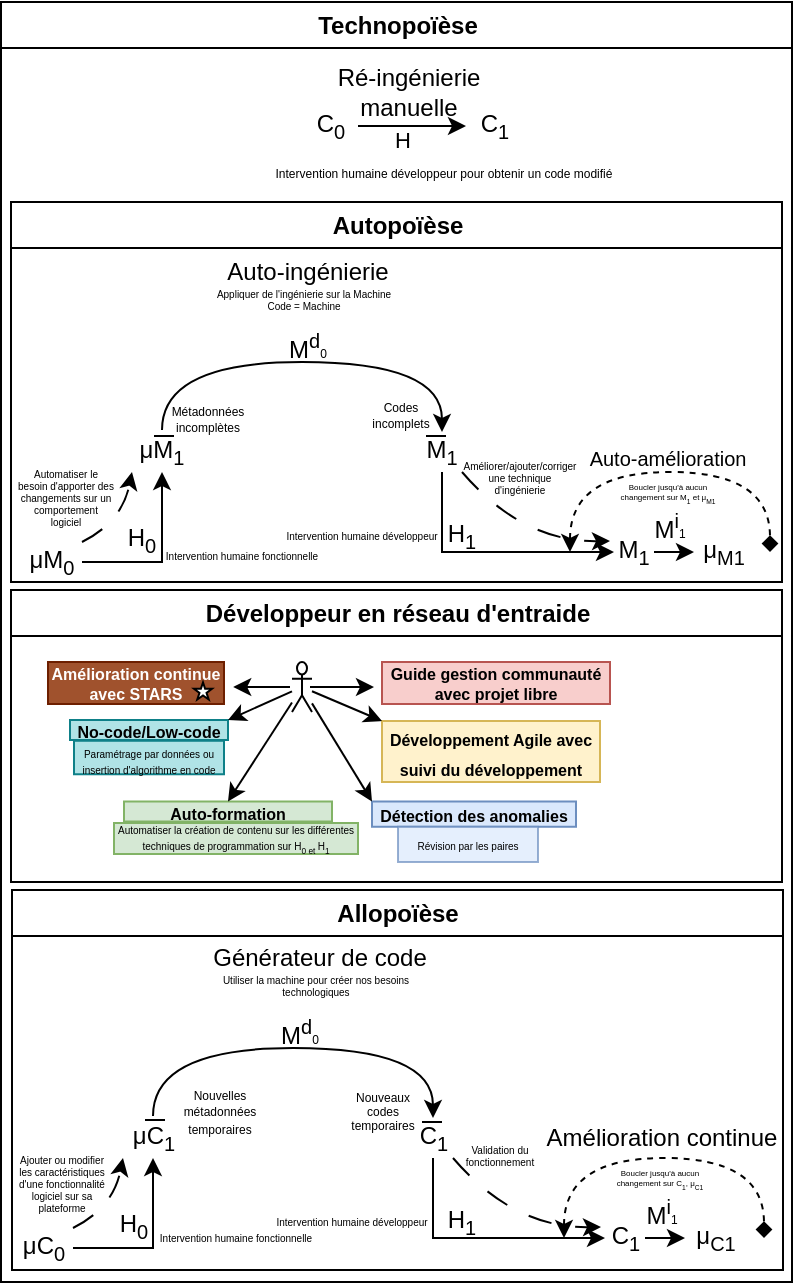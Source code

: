<mxfile version="21.0.8" type="device"><diagram name="Page-1" id="H6X79qpipquMsz1ulPpb"><mxGraphModel dx="2262" dy="868" grid="1" gridSize="10" guides="1" tooltips="1" connect="1" arrows="1" fold="1" page="1" pageScale="1" pageWidth="827" pageHeight="1169" math="0" shadow="0"><root><mxCell id="0"/><mxCell id="1" parent="0"/><mxCell id="qXLcunqzcu00ps4WEuLg-1" value="H&lt;sub&gt;1&lt;/sub&gt;" style="text;html=1;strokeColor=none;fillColor=none;align=center;verticalAlign=middle;whiteSpace=wrap;rounded=0;" parent="1" vertex="1"><mxGeometry x="460" y="552" width="60" height="30" as="geometry"/></mxCell><mxCell id="qXLcunqzcu00ps4WEuLg-2" value="H&lt;sub&gt;0&lt;/sub&gt;" style="text;html=1;strokeColor=none;fillColor=none;align=center;verticalAlign=middle;whiteSpace=wrap;rounded=0;" parent="1" vertex="1"><mxGeometry x="300" y="554" width="60" height="30" as="geometry"/></mxCell><mxCell id="qXLcunqzcu00ps4WEuLg-8" style="edgeStyle=orthogonalEdgeStyle;rounded=0;orthogonalLoop=1;jettySize=auto;html=1;" parent="1" source="qXLcunqzcu00ps4WEuLg-3" target="qXLcunqzcu00ps4WEuLg-5" edge="1"><mxGeometry relative="1" as="geometry"/></mxCell><mxCell id="qXLcunqzcu00ps4WEuLg-3" value="μ&lt;sub&gt;&lt;/sub&gt;M&lt;sub&gt;0&lt;/sub&gt;" style="text;html=1;strokeColor=none;fillColor=none;align=center;verticalAlign=middle;whiteSpace=wrap;rounded=0;" parent="1" vertex="1"><mxGeometry x="270" y="570" width="30" height="20" as="geometry"/></mxCell><mxCell id="lAiLHKj1GxSyFN-BF3O8-19" style="edgeStyle=orthogonalEdgeStyle;rounded=0;orthogonalLoop=1;jettySize=auto;html=1;" parent="1" source="qXLcunqzcu00ps4WEuLg-4" target="lAiLHKj1GxSyFN-BF3O8-17" edge="1"><mxGeometry relative="1" as="geometry"><Array as="points"><mxPoint x="596" y="575"/><mxPoint x="596" y="575"/></Array></mxGeometry></mxCell><mxCell id="qXLcunqzcu00ps4WEuLg-4" value="M&lt;sub&gt;1&lt;/sub&gt;" style="text;html=1;strokeColor=none;fillColor=none;align=center;verticalAlign=middle;whiteSpace=wrap;rounded=0;" parent="1" vertex="1"><mxGeometry x="566" y="560" width="20" height="30" as="geometry"/></mxCell><mxCell id="qXLcunqzcu00ps4WEuLg-9" style="edgeStyle=orthogonalEdgeStyle;rounded=0;orthogonalLoop=1;jettySize=auto;html=1;curved=1;" parent="1" source="qXLcunqzcu00ps4WEuLg-5" target="qXLcunqzcu00ps4WEuLg-6" edge="1"><mxGeometry relative="1" as="geometry"><Array as="points"><mxPoint x="340" y="480"/><mxPoint x="480" y="480"/></Array></mxGeometry></mxCell><mxCell id="qXLcunqzcu00ps4WEuLg-5" value="μ&lt;sub&gt;&lt;/sub&gt;M&lt;sub&gt;1&lt;/sub&gt;" style="text;html=1;strokeColor=none;fillColor=none;align=center;verticalAlign=middle;whiteSpace=wrap;rounded=0;" parent="1" vertex="1"><mxGeometry x="325" y="514" width="30" height="21" as="geometry"/></mxCell><mxCell id="qXLcunqzcu00ps4WEuLg-12" style="edgeStyle=orthogonalEdgeStyle;rounded=0;orthogonalLoop=1;jettySize=auto;html=1;entryX=0;entryY=0.5;entryDx=0;entryDy=0;" parent="1" source="qXLcunqzcu00ps4WEuLg-6" target="qXLcunqzcu00ps4WEuLg-4" edge="1"><mxGeometry relative="1" as="geometry"><Array as="points"><mxPoint x="480" y="575"/></Array></mxGeometry></mxCell><mxCell id="qXLcunqzcu00ps4WEuLg-6" value="M&lt;sub&gt;1&lt;/sub&gt;" style="text;html=1;strokeColor=none;fillColor=none;align=center;verticalAlign=middle;whiteSpace=wrap;rounded=0;" parent="1" vertex="1"><mxGeometry x="470" y="515" width="20" height="20" as="geometry"/></mxCell><mxCell id="qXLcunqzcu00ps4WEuLg-7" value="M&lt;sup&gt;d&lt;/sup&gt;&lt;font style=&quot;font-size: 9px;&quot;&gt;&lt;font style=&quot;font-size: 8px;&quot;&gt;&lt;font style=&quot;font-size: 7px;&quot;&gt;&lt;font style=&quot;font-size: 6px;&quot;&gt;0&lt;/font&gt;&lt;/font&gt;&lt;/font&gt;&lt;/font&gt;" style="text;html=1;strokeColor=none;fillColor=none;align=center;verticalAlign=middle;whiteSpace=wrap;rounded=0;" parent="1" vertex="1"><mxGeometry x="383" y="457" width="60" height="30" as="geometry"/></mxCell><mxCell id="lAiLHKj1GxSyFN-BF3O8-1" value="C&lt;sub&gt;0&lt;/sub&gt;" style="text;html=1;strokeColor=none;fillColor=none;align=center;verticalAlign=middle;whiteSpace=wrap;rounded=0;" parent="1" vertex="1"><mxGeometry x="411" y="347" width="27" height="30" as="geometry"/></mxCell><mxCell id="lAiLHKj1GxSyFN-BF3O8-2" value="C&lt;sub&gt;1&lt;/sub&gt;" style="text;html=1;strokeColor=none;fillColor=none;align=center;verticalAlign=middle;whiteSpace=wrap;rounded=0;" parent="1" vertex="1"><mxGeometry x="492" y="347" width="29" height="30" as="geometry"/></mxCell><mxCell id="lAiLHKj1GxSyFN-BF3O8-3" value="" style="endArrow=classic;html=1;rounded=0;exitX=1;exitY=0.5;exitDx=0;exitDy=0;" parent="1" source="lAiLHKj1GxSyFN-BF3O8-1" target="lAiLHKj1GxSyFN-BF3O8-2" edge="1"><mxGeometry width="50" height="50" relative="1" as="geometry"><mxPoint x="538" y="337" as="sourcePoint"/><mxPoint x="588" y="287" as="targetPoint"/></mxGeometry></mxCell><mxCell id="lAiLHKj1GxSyFN-BF3O8-4" value="H" style="edgeLabel;html=1;align=center;verticalAlign=middle;resizable=0;points=[];" parent="lAiLHKj1GxSyFN-BF3O8-3" vertex="1" connectable="0"><mxGeometry x="-0.225" y="1" relative="1" as="geometry"><mxPoint x="1" y="8" as="offset"/></mxGeometry></mxCell><mxCell id="lAiLHKj1GxSyFN-BF3O8-5" value="Ré-ingénierie manuelle" style="text;html=1;strokeColor=none;fillColor=none;align=center;verticalAlign=middle;whiteSpace=wrap;rounded=0;" parent="1" vertex="1"><mxGeometry x="422" y="330" width="83" height="30" as="geometry"/></mxCell><mxCell id="lAiLHKj1GxSyFN-BF3O8-6" value="" style="endArrow=none;html=1;rounded=0;" parent="1" edge="1"><mxGeometry width="50" height="50" relative="1" as="geometry"><mxPoint x="472" y="517" as="sourcePoint"/><mxPoint x="482" y="517" as="targetPoint"/></mxGeometry></mxCell><mxCell id="lAiLHKj1GxSyFN-BF3O8-9" value="M&lt;sup&gt;i&lt;/sup&gt;&lt;font style=&quot;font-size: 9px;&quot;&gt;&lt;font style=&quot;font-size: 8px;&quot;&gt;&lt;font style=&quot;font-size: 7px;&quot;&gt;&lt;font style=&quot;font-size: 6px;&quot;&gt;1&lt;/font&gt;&lt;/font&gt;&lt;/font&gt;&lt;/font&gt;" style="text;html=1;strokeColor=none;fillColor=none;align=center;verticalAlign=middle;whiteSpace=wrap;rounded=0;" parent="1" vertex="1"><mxGeometry x="564" y="547" width="60" height="30" as="geometry"/></mxCell><mxCell id="lAiLHKj1GxSyFN-BF3O8-10" value="Codes incomplets" style="text;html=1;strokeColor=none;fillColor=none;align=center;verticalAlign=middle;whiteSpace=wrap;rounded=0;fontSize=6;" parent="1" vertex="1"><mxGeometry x="438" y="496" width="43" height="22" as="geometry"/></mxCell><mxCell id="lAiLHKj1GxSyFN-BF3O8-14" value="" style="endArrow=none;html=1;rounded=0;" parent="1" edge="1"><mxGeometry width="50" height="50" relative="1" as="geometry"><mxPoint x="336" y="517" as="sourcePoint"/><mxPoint x="346" y="517" as="targetPoint"/></mxGeometry></mxCell><mxCell id="lAiLHKj1GxSyFN-BF3O8-15" value="&lt;div style=&quot;font-size: 6px;&quot;&gt;&lt;font style=&quot;font-size: 6px;&quot;&gt;Métadonnées&lt;/font&gt;&lt;/div&gt;&lt;div style=&quot;font-size: 6px;&quot;&gt;&lt;font style=&quot;font-size: 6px;&quot;&gt;incomplètes&lt;br style=&quot;font-size: 7px;&quot;&gt;&lt;/font&gt;&lt;/div&gt;" style="text;html=1;strokeColor=none;fillColor=none;align=center;verticalAlign=middle;whiteSpace=wrap;rounded=0;fontSize=7;" parent="1" vertex="1"><mxGeometry x="332.5" y="494" width="60" height="30" as="geometry"/></mxCell><mxCell id="lAiLHKj1GxSyFN-BF3O8-16" value="Auto-ingénierie" style="text;html=1;strokeColor=none;fillColor=none;align=center;verticalAlign=middle;whiteSpace=wrap;rounded=0;" parent="1" vertex="1"><mxGeometry x="366" y="420" width="94" height="30" as="geometry"/></mxCell><mxCell id="lAiLHKj1GxSyFN-BF3O8-17" value="μ&lt;sub&gt;M1&lt;/sub&gt;" style="text;html=1;strokeColor=none;fillColor=none;align=center;verticalAlign=middle;whiteSpace=wrap;rounded=0;" parent="1" vertex="1"><mxGeometry x="606" y="560" width="30" height="30" as="geometry"/></mxCell><mxCell id="lAiLHKj1GxSyFN-BF3O8-21" value="" style="endArrow=diamond;dashed=1;html=1;rounded=0;edgeStyle=orthogonalEdgeStyle;curved=1;startArrow=classic;startFill=1;endFill=1;" parent="1" edge="1"><mxGeometry width="50" height="50" relative="1" as="geometry"><mxPoint x="544" y="575" as="sourcePoint"/><mxPoint x="644" y="575" as="targetPoint"/><Array as="points"><mxPoint x="544" y="535"/><mxPoint x="644" y="535"/></Array></mxGeometry></mxCell><mxCell id="lAiLHKj1GxSyFN-BF3O8-22" value="&lt;font style=&quot;font-size: 11px;&quot;&gt;&lt;font style=&quot;font-size: 10px;&quot;&gt;Auto-amélioration&lt;/font&gt;&lt;/font&gt;" style="text;html=1;strokeColor=none;fillColor=none;align=center;verticalAlign=middle;whiteSpace=wrap;rounded=0;" parent="1" vertex="1"><mxGeometry x="550" y="521" width="86" height="14" as="geometry"/></mxCell><mxCell id="lAiLHKj1GxSyFN-BF3O8-23" value="Boucler jusqu'à aucun changement sur M&lt;sub&gt;1&lt;/sub&gt; et μ&lt;sub&gt;M1&lt;/sub&gt;" style="text;html=1;strokeColor=none;fillColor=none;align=center;verticalAlign=middle;whiteSpace=wrap;rounded=0;fontSize=4;" parent="1" vertex="1"><mxGeometry x="564" y="542" width="58" height="8" as="geometry"/></mxCell><mxCell id="lAiLHKj1GxSyFN-BF3O8-27" value="&lt;div&gt;Appliquer de l'ingénierie sur la Machine&lt;/div&gt;&lt;div&gt;Code = Machine&lt;/div&gt;" style="text;html=1;strokeColor=none;fillColor=none;align=center;verticalAlign=middle;whiteSpace=wrap;rounded=0;fontSize=5;" parent="1" vertex="1"><mxGeometry x="356" y="433" width="110" height="30" as="geometry"/></mxCell><mxCell id="lAiLHKj1GxSyFN-BF3O8-28" value="" style="endArrow=classic;html=1;exitX=1;exitY=0;exitDx=0;exitDy=0;dashed=1;dashPattern=12 12;entryX=0;entryY=1;entryDx=0;entryDy=0;curved=1;" parent="1" source="qXLcunqzcu00ps4WEuLg-3" target="qXLcunqzcu00ps4WEuLg-5" edge="1"><mxGeometry width="50" height="50" relative="1" as="geometry"><mxPoint x="270" y="550" as="sourcePoint"/><mxPoint x="350" y="490" as="targetPoint"/><Array as="points"><mxPoint x="320" y="560"/></Array></mxGeometry></mxCell><mxCell id="lAiLHKj1GxSyFN-BF3O8-29" value="Automatiser le besoin d'apporter des changements sur un comportement logiciel" style="text;html=1;strokeColor=none;fillColor=none;align=center;verticalAlign=middle;whiteSpace=wrap;rounded=0;fontSize=5;" parent="1" vertex="1"><mxGeometry x="267" y="532" width="50" height="30" as="geometry"/></mxCell><mxCell id="lAiLHKj1GxSyFN-BF3O8-32" value="" style="endArrow=classic;html=1;entryX=0;entryY=0.75;entryDx=0;entryDy=0;dashed=1;dashPattern=12 12;exitX=1;exitY=1;exitDx=0;exitDy=0;curved=1;" parent="1" source="qXLcunqzcu00ps4WEuLg-6" target="lAiLHKj1GxSyFN-BF3O8-9" edge="1"><mxGeometry width="50" height="50" relative="1" as="geometry"><mxPoint x="470" y="490" as="sourcePoint"/><mxPoint x="460" y="560" as="targetPoint"/><Array as="points"><mxPoint x="520" y="570"/></Array></mxGeometry></mxCell><mxCell id="lAiLHKj1GxSyFN-BF3O8-33" value="&lt;div style=&quot;font-size: 5px;&quot;&gt;&lt;font style=&quot;font-size: 5px;&quot;&gt;Améliorer/ajouter/corriger une technique d'ingénierie&lt;br&gt;&lt;/font&gt;&lt;/div&gt;" style="text;html=1;strokeColor=none;fillColor=none;align=center;verticalAlign=middle;whiteSpace=wrap;rounded=0;" parent="1" vertex="1"><mxGeometry x="489" y="522" width="60" height="30" as="geometry"/></mxCell><mxCell id="yT2QsLqup_eKdRdo7RIF-11" value="Autopoïèse" style="swimlane;whiteSpace=wrap;html=1;" vertex="1" parent="1"><mxGeometry x="264.5" y="400" width="385.5" height="190" as="geometry"/></mxCell><mxCell id="yT2QsLqup_eKdRdo7RIF-46" value="&lt;font style=&quot;font-size: 5px;&quot;&gt;Intervention humaine fonctionnelle&lt;/font&gt;" style="text;html=1;strokeColor=none;fillColor=none;align=center;verticalAlign=middle;whiteSpace=wrap;rounded=0;" vertex="1" parent="yT2QsLqup_eKdRdo7RIF-11"><mxGeometry x="74" y="167" width="82" height="15" as="geometry"/></mxCell><mxCell id="yT2QsLqup_eKdRdo7RIF-47" value="&lt;font style=&quot;font-size: 5px;&quot;&gt;Intervention humaine développeur&lt;br&gt;&lt;/font&gt;" style="text;html=1;strokeColor=none;fillColor=none;align=center;verticalAlign=middle;whiteSpace=wrap;rounded=0;" vertex="1" parent="yT2QsLqup_eKdRdo7RIF-11"><mxGeometry x="134.5" y="157" width="82" height="15" as="geometry"/></mxCell><mxCell id="yT2QsLqup_eKdRdo7RIF-12" value="Développeur en réseau d'entraide" style="swimlane;whiteSpace=wrap;html=1;" vertex="1" parent="1"><mxGeometry x="264.5" y="594" width="385.5" height="146" as="geometry"/></mxCell><mxCell id="lAiLHKj1GxSyFN-BF3O8-26" value="&lt;p style=&quot;line-height: 50%;&quot;&gt;&lt;font style=&quot;font-size: 11px;&quot;&gt;&lt;font style=&quot;font-size: 10px;&quot;&gt;&lt;font style=&quot;font-size: 9px;&quot;&gt;&lt;font style=&quot;font-size: 8px;&quot;&gt;&lt;font style=&quot;font-size: 7px;&quot;&gt;&lt;font style=&quot;font-size: 6px;&quot;&gt;&lt;font style=&quot;font-size: 5px;&quot;&gt;Automatiser la création de contenu sur les différentes techniques de programmation sur &lt;/font&gt;&lt;/font&gt;&lt;/font&gt;&lt;/font&gt;&lt;/font&gt;&lt;/font&gt;&lt;/font&gt;&lt;font style=&quot;font-size: 5px;&quot;&gt;H&lt;sub&gt;0 et &lt;/sub&gt;&lt;/font&gt;&lt;font style=&quot;font-size: 5px;&quot;&gt;H&lt;sub&gt;1&lt;/sub&gt;&lt;/font&gt;&lt;/p&gt;" style="text;html=1;strokeColor=#82b366;fillColor=#d5e8d4;align=center;verticalAlign=middle;whiteSpace=wrap;rounded=0;" parent="yT2QsLqup_eKdRdo7RIF-12" vertex="1"><mxGeometry x="51.5" y="116.5" width="122" height="15.5" as="geometry"/></mxCell><mxCell id="lAiLHKj1GxSyFN-BF3O8-42" style="edgeStyle=orthogonalEdgeStyle;rounded=0;orthogonalLoop=1;jettySize=auto;html=1;entryX=0.991;entryY=0.457;entryDx=0;entryDy=0;entryPerimeter=0;" parent="yT2QsLqup_eKdRdo7RIF-12" edge="1"><mxGeometry relative="1" as="geometry"><mxPoint x="139.5" y="48.497" as="sourcePoint"/><mxPoint x="111.06" y="48.312" as="targetPoint"/></mxGeometry></mxCell><mxCell id="lAiLHKj1GxSyFN-BF3O8-43" style="edgeStyle=orthogonalEdgeStyle;rounded=0;orthogonalLoop=1;jettySize=auto;html=1;" parent="yT2QsLqup_eKdRdo7RIF-12" edge="1"><mxGeometry relative="1" as="geometry"><mxPoint x="181.5" y="48" as="targetPoint"/><mxPoint x="149.5" y="48.497" as="sourcePoint"/></mxGeometry></mxCell><mxCell id="lAiLHKj1GxSyFN-BF3O8-35" value="" style="shape=umlActor;verticalLabelPosition=bottom;verticalAlign=top;html=1;outlineConnect=0;" parent="yT2QsLqup_eKdRdo7RIF-12" vertex="1"><mxGeometry x="140.5" y="36" width="10" height="25" as="geometry"/></mxCell><mxCell id="lAiLHKj1GxSyFN-BF3O8-38" value="Amélioration continue avec STARS" style="text;html=1;align=center;verticalAlign=middle;whiteSpace=wrap;rounded=0;fontSize=8;fontStyle=1;fillColor=#a0522d;strokeColor=#6D1F00;fontColor=#ffffff;" parent="yT2QsLqup_eKdRdo7RIF-12" vertex="1"><mxGeometry x="18.5" y="36" width="88" height="21" as="geometry"/></mxCell><mxCell id="lAiLHKj1GxSyFN-BF3O8-41" value="Guide gestion communauté avec projet libre" style="text;html=1;strokeColor=#b85450;fillColor=#f8cecc;align=center;verticalAlign=middle;whiteSpace=wrap;rounded=0;fontSize=8;fontStyle=1" parent="yT2QsLqup_eKdRdo7RIF-12" vertex="1"><mxGeometry x="185.5" y="36" width="114" height="21" as="geometry"/></mxCell><mxCell id="lAiLHKj1GxSyFN-BF3O8-46" value="&lt;font style=&quot;font-size: 8px;&quot;&gt;Détection des anomalies&lt;/font&gt;" style="text;html=1;strokeColor=#6c8ebf;fillColor=#dae8fc;align=center;verticalAlign=middle;whiteSpace=wrap;rounded=0;fontStyle=1" parent="yT2QsLqup_eKdRdo7RIF-12" vertex="1"><mxGeometry x="180.5" y="105.75" width="102" height="12.63" as="geometry"/></mxCell><mxCell id="yT2QsLqup_eKdRdo7RIF-6" style="rounded=0;orthogonalLoop=1;jettySize=auto;html=1;entryX=0;entryY=0;entryDx=0;entryDy=0;" edge="1" parent="yT2QsLqup_eKdRdo7RIF-12" source="lAiLHKj1GxSyFN-BF3O8-35" target="lAiLHKj1GxSyFN-BF3O8-46"><mxGeometry relative="1" as="geometry"/></mxCell><mxCell id="lAiLHKj1GxSyFN-BF3O8-48" value="&lt;font style=&quot;font-size: 8px;&quot;&gt;&lt;b&gt;No-code/Low-code&lt;/b&gt;&lt;/font&gt;" style="text;html=1;strokeColor=#0e8088;fillColor=#b0e3e6;align=center;verticalAlign=middle;whiteSpace=wrap;rounded=0;" parent="yT2QsLqup_eKdRdo7RIF-12" vertex="1"><mxGeometry x="29.5" y="65" width="79" height="10" as="geometry"/></mxCell><mxCell id="yT2QsLqup_eKdRdo7RIF-4" style="rounded=0;orthogonalLoop=1;jettySize=auto;html=1;entryX=1;entryY=0;entryDx=0;entryDy=0;" edge="1" parent="yT2QsLqup_eKdRdo7RIF-12" source="lAiLHKj1GxSyFN-BF3O8-35" target="lAiLHKj1GxSyFN-BF3O8-48"><mxGeometry relative="1" as="geometry"/></mxCell><mxCell id="yT2QsLqup_eKdRdo7RIF-2" value="&lt;font style=&quot;font-size: 8px;&quot;&gt;&lt;b&gt;Développement Agile avec suivi du développement&lt;/b&gt;&lt;/font&gt;" style="text;html=1;strokeColor=#d6b656;fillColor=#fff2cc;align=center;verticalAlign=middle;whiteSpace=wrap;rounded=0;" vertex="1" parent="yT2QsLqup_eKdRdo7RIF-12"><mxGeometry x="185.5" y="65.5" width="109" height="30.5" as="geometry"/></mxCell><mxCell id="yT2QsLqup_eKdRdo7RIF-5" style="rounded=0;orthogonalLoop=1;jettySize=auto;html=1;entryX=0;entryY=0;entryDx=0;entryDy=0;" edge="1" parent="yT2QsLqup_eKdRdo7RIF-12" source="lAiLHKj1GxSyFN-BF3O8-35" target="yT2QsLqup_eKdRdo7RIF-2"><mxGeometry relative="1" as="geometry"/></mxCell><mxCell id="yT2QsLqup_eKdRdo7RIF-3" value="&lt;p style=&quot;line-height: 50%;&quot;&gt;&lt;font style=&quot;font-size: 5px;&quot;&gt;Paramétrage par données ou insertion d'algorithme en code&lt;br&gt;&lt;/font&gt;&lt;/p&gt;" style="text;html=1;strokeColor=#0e8088;fillColor=#b0e3e6;align=center;verticalAlign=middle;whiteSpace=wrap;rounded=0;" vertex="1" parent="yT2QsLqup_eKdRdo7RIF-12"><mxGeometry x="31.5" y="75.38" width="75" height="16.75" as="geometry"/></mxCell><mxCell id="lAiLHKj1GxSyFN-BF3O8-25" value="&lt;div&gt;&lt;font style=&quot;font-size: 8px;&quot;&gt;Auto-formation&lt;/font&gt;&lt;/div&gt;" style="text;html=1;strokeColor=#82b366;fillColor=#d5e8d4;align=center;verticalAlign=middle;whiteSpace=wrap;rounded=0;fontStyle=1" parent="yT2QsLqup_eKdRdo7RIF-12" vertex="1"><mxGeometry x="56.5" y="105.75" width="104" height="10" as="geometry"/></mxCell><mxCell id="lAiLHKj1GxSyFN-BF3O8-44" style="rounded=0;orthogonalLoop=1;jettySize=auto;html=1;entryX=0.5;entryY=0;entryDx=0;entryDy=0;" parent="yT2QsLqup_eKdRdo7RIF-12" target="lAiLHKj1GxSyFN-BF3O8-25" edge="1" source="lAiLHKj1GxSyFN-BF3O8-35"><mxGeometry relative="1" as="geometry"><mxPoint x="144.5" y="61" as="sourcePoint"/></mxGeometry></mxCell><mxCell id="yT2QsLqup_eKdRdo7RIF-9" value="&lt;p style=&quot;line-height: 30%;&quot;&gt;&lt;font style=&quot;font-size: 5px;&quot;&gt;Révision par les paires&lt;br&gt;&lt;/font&gt;&lt;/p&gt;" style="text;html=1;strokeColor=#6c8ebf;fillColor=#dae8fc;align=center;verticalAlign=middle;whiteSpace=wrap;rounded=0;opacity=70;" vertex="1" parent="yT2QsLqup_eKdRdo7RIF-12"><mxGeometry x="193.5" y="118.38" width="70" height="17.62" as="geometry"/></mxCell><mxCell id="lAiLHKj1GxSyFN-BF3O8-34" value="" style="verticalLabelPosition=bottom;verticalAlign=top;html=1;shape=mxgraph.basic.star" parent="yT2QsLqup_eKdRdo7RIF-12" vertex="1"><mxGeometry x="91.5" y="46.25" width="9" height="8.5" as="geometry"/></mxCell><mxCell id="yT2QsLqup_eKdRdo7RIF-14" value="H&lt;sub&gt;1&lt;/sub&gt;" style="text;html=1;strokeColor=none;fillColor=none;align=center;verticalAlign=middle;whiteSpace=wrap;rounded=0;" vertex="1" parent="1"><mxGeometry x="459.5" y="895" width="60" height="30" as="geometry"/></mxCell><mxCell id="yT2QsLqup_eKdRdo7RIF-15" value="H&lt;sub&gt;0&lt;/sub&gt;" style="text;html=1;strokeColor=none;fillColor=none;align=center;verticalAlign=middle;whiteSpace=wrap;rounded=0;" vertex="1" parent="1"><mxGeometry x="295.5" y="897" width="60" height="30" as="geometry"/></mxCell><mxCell id="yT2QsLqup_eKdRdo7RIF-16" style="edgeStyle=orthogonalEdgeStyle;rounded=0;orthogonalLoop=1;jettySize=auto;html=1;" edge="1" parent="1" source="yT2QsLqup_eKdRdo7RIF-17" target="yT2QsLqup_eKdRdo7RIF-21"><mxGeometry relative="1" as="geometry"/></mxCell><mxCell id="yT2QsLqup_eKdRdo7RIF-17" value="μC&lt;sub&gt;0&lt;/sub&gt;" style="text;html=1;strokeColor=none;fillColor=none;align=center;verticalAlign=middle;whiteSpace=wrap;rounded=0;" vertex="1" parent="1"><mxGeometry x="265.5" y="913" width="30" height="20" as="geometry"/></mxCell><mxCell id="yT2QsLqup_eKdRdo7RIF-18" style="edgeStyle=orthogonalEdgeStyle;rounded=0;orthogonalLoop=1;jettySize=auto;html=1;" edge="1" parent="1" source="yT2QsLqup_eKdRdo7RIF-19" target="yT2QsLqup_eKdRdo7RIF-31"><mxGeometry relative="1" as="geometry"><Array as="points"><mxPoint x="591.5" y="918"/><mxPoint x="591.5" y="918"/></Array></mxGeometry></mxCell><mxCell id="yT2QsLqup_eKdRdo7RIF-19" value="C&lt;sub&gt;1&lt;/sub&gt;" style="text;html=1;strokeColor=none;fillColor=none;align=center;verticalAlign=middle;whiteSpace=wrap;rounded=0;" vertex="1" parent="1"><mxGeometry x="561.5" y="903" width="20" height="30" as="geometry"/></mxCell><mxCell id="yT2QsLqup_eKdRdo7RIF-20" style="edgeStyle=orthogonalEdgeStyle;rounded=0;orthogonalLoop=1;jettySize=auto;html=1;curved=1;" edge="1" parent="1" source="yT2QsLqup_eKdRdo7RIF-21" target="yT2QsLqup_eKdRdo7RIF-23"><mxGeometry relative="1" as="geometry"><Array as="points"><mxPoint x="335.5" y="823"/><mxPoint x="475.5" y="823"/></Array></mxGeometry></mxCell><mxCell id="yT2QsLqup_eKdRdo7RIF-21" value="μC&lt;sub&gt;1&lt;/sub&gt;" style="text;html=1;strokeColor=none;fillColor=none;align=center;verticalAlign=middle;whiteSpace=wrap;rounded=0;" vertex="1" parent="1"><mxGeometry x="320.5" y="857" width="30" height="21" as="geometry"/></mxCell><mxCell id="yT2QsLqup_eKdRdo7RIF-22" style="edgeStyle=orthogonalEdgeStyle;rounded=0;orthogonalLoop=1;jettySize=auto;html=1;entryX=0;entryY=0.5;entryDx=0;entryDy=0;" edge="1" parent="1" source="yT2QsLqup_eKdRdo7RIF-23" target="yT2QsLqup_eKdRdo7RIF-19"><mxGeometry relative="1" as="geometry"><Array as="points"><mxPoint x="475.5" y="918"/></Array></mxGeometry></mxCell><mxCell id="yT2QsLqup_eKdRdo7RIF-23" value="C&lt;sub&gt;1&lt;/sub&gt;" style="text;html=1;strokeColor=none;fillColor=none;align=center;verticalAlign=middle;whiteSpace=wrap;rounded=0;" vertex="1" parent="1"><mxGeometry x="465.5" y="858" width="20" height="20" as="geometry"/></mxCell><mxCell id="yT2QsLqup_eKdRdo7RIF-24" value="M&lt;sup&gt;d&lt;/sup&gt;&lt;font style=&quot;font-size: 9px;&quot;&gt;&lt;font style=&quot;font-size: 8px;&quot;&gt;&lt;font style=&quot;font-size: 7px;&quot;&gt;&lt;font style=&quot;font-size: 6px;&quot;&gt;0&lt;/font&gt;&lt;/font&gt;&lt;/font&gt;&lt;/font&gt;" style="text;html=1;strokeColor=none;fillColor=none;align=center;verticalAlign=middle;whiteSpace=wrap;rounded=0;" vertex="1" parent="1"><mxGeometry x="378.5" y="800" width="60" height="30" as="geometry"/></mxCell><mxCell id="yT2QsLqup_eKdRdo7RIF-26" value="M&lt;sup&gt;i&lt;/sup&gt;&lt;font style=&quot;font-size: 9px;&quot;&gt;&lt;font style=&quot;font-size: 8px;&quot;&gt;&lt;font style=&quot;font-size: 7px;&quot;&gt;&lt;font style=&quot;font-size: 6px;&quot;&gt;1&lt;/font&gt;&lt;/font&gt;&lt;/font&gt;&lt;/font&gt;" style="text;html=1;strokeColor=none;fillColor=none;align=center;verticalAlign=middle;whiteSpace=wrap;rounded=0;" vertex="1" parent="1"><mxGeometry x="559.5" y="890" width="60" height="30" as="geometry"/></mxCell><mxCell id="yT2QsLqup_eKdRdo7RIF-30" value="Générateur de code" style="text;html=1;strokeColor=none;fillColor=none;align=center;verticalAlign=middle;whiteSpace=wrap;rounded=0;" vertex="1" parent="1"><mxGeometry x="361.5" y="763" width="113.5" height="30" as="geometry"/></mxCell><mxCell id="yT2QsLqup_eKdRdo7RIF-31" value="μ&lt;sub&gt;C1&lt;/sub&gt;" style="text;html=1;strokeColor=none;fillColor=none;align=center;verticalAlign=middle;whiteSpace=wrap;rounded=0;" vertex="1" parent="1"><mxGeometry x="601.5" y="903" width="30" height="30" as="geometry"/></mxCell><mxCell id="yT2QsLqup_eKdRdo7RIF-34" value="Boucler jusqu'à aucun changement sur C&lt;sub&gt;1&lt;/sub&gt;, μ&lt;sub&gt;C1&lt;/sub&gt;" style="text;html=1;strokeColor=none;fillColor=none;align=center;verticalAlign=middle;whiteSpace=wrap;rounded=0;fontSize=4;" vertex="1" parent="1"><mxGeometry x="559.5" y="885" width="58" height="8" as="geometry"/></mxCell><mxCell id="yT2QsLqup_eKdRdo7RIF-35" value="&lt;div&gt;Utiliser la machine pour créer nos besoins technologiques&lt;/div&gt;" style="text;html=1;strokeColor=none;fillColor=none;align=center;verticalAlign=middle;whiteSpace=wrap;rounded=0;fontSize=5;" vertex="1" parent="1"><mxGeometry x="361.5" y="776" width="110" height="30" as="geometry"/></mxCell><mxCell id="yT2QsLqup_eKdRdo7RIF-36" value="" style="endArrow=classic;html=1;exitX=1;exitY=0;exitDx=0;exitDy=0;dashed=1;dashPattern=12 12;entryX=0;entryY=1;entryDx=0;entryDy=0;curved=1;" edge="1" parent="1" source="yT2QsLqup_eKdRdo7RIF-17" target="yT2QsLqup_eKdRdo7RIF-21"><mxGeometry width="50" height="50" relative="1" as="geometry"><mxPoint x="265.5" y="893" as="sourcePoint"/><mxPoint x="345.5" y="833" as="targetPoint"/><Array as="points"><mxPoint x="315.5" y="903"/></Array></mxGeometry></mxCell><mxCell id="yT2QsLqup_eKdRdo7RIF-37" value="Ajouter ou modifier les caractéristiques d'une fonctionnalité logiciel sur sa plateforme" style="text;html=1;strokeColor=none;fillColor=none;align=center;verticalAlign=middle;whiteSpace=wrap;rounded=0;fontSize=5;" vertex="1" parent="1"><mxGeometry x="264.5" y="875" width="50" height="30" as="geometry"/></mxCell><mxCell id="yT2QsLqup_eKdRdo7RIF-38" value="" style="endArrow=classic;html=1;entryX=0;entryY=0.75;entryDx=0;entryDy=0;dashed=1;dashPattern=12 12;exitX=1;exitY=1;exitDx=0;exitDy=0;curved=1;" edge="1" parent="1" source="yT2QsLqup_eKdRdo7RIF-23" target="yT2QsLqup_eKdRdo7RIF-26"><mxGeometry width="50" height="50" relative="1" as="geometry"><mxPoint x="465.5" y="833" as="sourcePoint"/><mxPoint x="455.5" y="903" as="targetPoint"/><Array as="points"><mxPoint x="515.5" y="913"/></Array></mxGeometry></mxCell><mxCell id="yT2QsLqup_eKdRdo7RIF-40" value="Allopoïèse" style="swimlane;whiteSpace=wrap;html=1;" vertex="1" parent="1"><mxGeometry x="265" y="744" width="385.5" height="190" as="geometry"/></mxCell><mxCell id="yT2QsLqup_eKdRdo7RIF-29" value="&lt;font style=&quot;font-size: 6px;&quot;&gt;Nouvelles métadonnées temporaires&lt;/font&gt;" style="text;html=1;strokeColor=none;fillColor=none;align=center;verticalAlign=middle;whiteSpace=wrap;rounded=0;fontSize=7;" vertex="1" parent="yT2QsLqup_eKdRdo7RIF-40"><mxGeometry x="73.5" y="96" width="60" height="30" as="geometry"/></mxCell><mxCell id="yT2QsLqup_eKdRdo7RIF-27" value="&lt;font style=&quot;font-size: 6px;&quot;&gt;Nouveaux codes temporaires&lt;/font&gt;" style="text;html=1;strokeColor=none;fillColor=none;align=center;verticalAlign=middle;whiteSpace=wrap;rounded=0;fontSize=6;" vertex="1" parent="yT2QsLqup_eKdRdo7RIF-40"><mxGeometry x="164.25" y="100" width="43" height="22" as="geometry"/></mxCell><mxCell id="yT2QsLqup_eKdRdo7RIF-39" value="&lt;p style=&quot;line-height: 30%;&quot;&gt;&lt;font style=&quot;font-size: 5px;&quot;&gt;Validation du fonctionnement&lt;br&gt;&lt;/font&gt;&lt;/p&gt;" style="text;html=1;strokeColor=none;fillColor=none;align=center;verticalAlign=middle;whiteSpace=wrap;rounded=0;" vertex="1" parent="yT2QsLqup_eKdRdo7RIF-40"><mxGeometry x="214" y="117" width="60" height="30" as="geometry"/></mxCell><mxCell id="yT2QsLqup_eKdRdo7RIF-33" value="Amélioration continue" style="text;html=1;strokeColor=none;fillColor=none;align=center;verticalAlign=middle;whiteSpace=wrap;rounded=0;" vertex="1" parent="yT2QsLqup_eKdRdo7RIF-40"><mxGeometry x="264" y="117" width="121.5" height="14" as="geometry"/></mxCell><mxCell id="yT2QsLqup_eKdRdo7RIF-32" value="" style="endArrow=diamond;dashed=1;html=1;rounded=0;edgeStyle=orthogonalEdgeStyle;curved=1;startArrow=classic;startFill=1;endFill=1;" edge="1" parent="yT2QsLqup_eKdRdo7RIF-40"><mxGeometry width="50" height="50" relative="1" as="geometry"><mxPoint x="276" y="174" as="sourcePoint"/><mxPoint x="376" y="174" as="targetPoint"/><Array as="points"><mxPoint x="276" y="134"/><mxPoint x="376" y="134"/></Array></mxGeometry></mxCell><mxCell id="yT2QsLqup_eKdRdo7RIF-44" value="" style="endArrow=none;html=1;rounded=0;" edge="1" parent="yT2QsLqup_eKdRdo7RIF-40"><mxGeometry width="50" height="50" relative="1" as="geometry"><mxPoint x="66.5" y="115" as="sourcePoint"/><mxPoint x="76.5" y="115" as="targetPoint"/></mxGeometry></mxCell><mxCell id="yT2QsLqup_eKdRdo7RIF-48" value="&lt;font style=&quot;font-size: 5px;&quot;&gt;Intervention humaine fonctionnelle&lt;/font&gt;" style="text;html=1;strokeColor=none;fillColor=none;align=center;verticalAlign=middle;whiteSpace=wrap;rounded=0;" vertex="1" parent="yT2QsLqup_eKdRdo7RIF-40"><mxGeometry x="70.5" y="164" width="82" height="15" as="geometry"/></mxCell><mxCell id="yT2QsLqup_eKdRdo7RIF-49" value="&lt;font style=&quot;font-size: 5px;&quot;&gt;Intervention humaine développeur&lt;/font&gt;" style="text;html=1;strokeColor=none;fillColor=none;align=center;verticalAlign=middle;whiteSpace=wrap;rounded=0;" vertex="1" parent="yT2QsLqup_eKdRdo7RIF-40"><mxGeometry x="129" y="156" width="82" height="15" as="geometry"/></mxCell><mxCell id="yT2QsLqup_eKdRdo7RIF-43" value="" style="endArrow=none;html=1;rounded=0;" edge="1" parent="1"><mxGeometry width="50" height="50" relative="1" as="geometry"><mxPoint x="470" y="860" as="sourcePoint"/><mxPoint x="480" y="860" as="targetPoint"/></mxGeometry></mxCell><mxCell id="yT2QsLqup_eKdRdo7RIF-45" value="&lt;font style=&quot;font-size: 6px;&quot;&gt;Intervention humaine développeur pour obtenir un code modifié&lt;/font&gt;" style="text;html=1;strokeColor=none;fillColor=none;align=center;verticalAlign=middle;whiteSpace=wrap;rounded=0;" vertex="1" parent="1"><mxGeometry x="391.5" y="377" width="177.5" height="13" as="geometry"/></mxCell><mxCell id="yT2QsLqup_eKdRdo7RIF-50" value="Technopoïèse" style="swimlane;whiteSpace=wrap;html=1;" vertex="1" parent="1"><mxGeometry x="259.5" y="300" width="395.5" height="640" as="geometry"/></mxCell></root></mxGraphModel></diagram></mxfile>